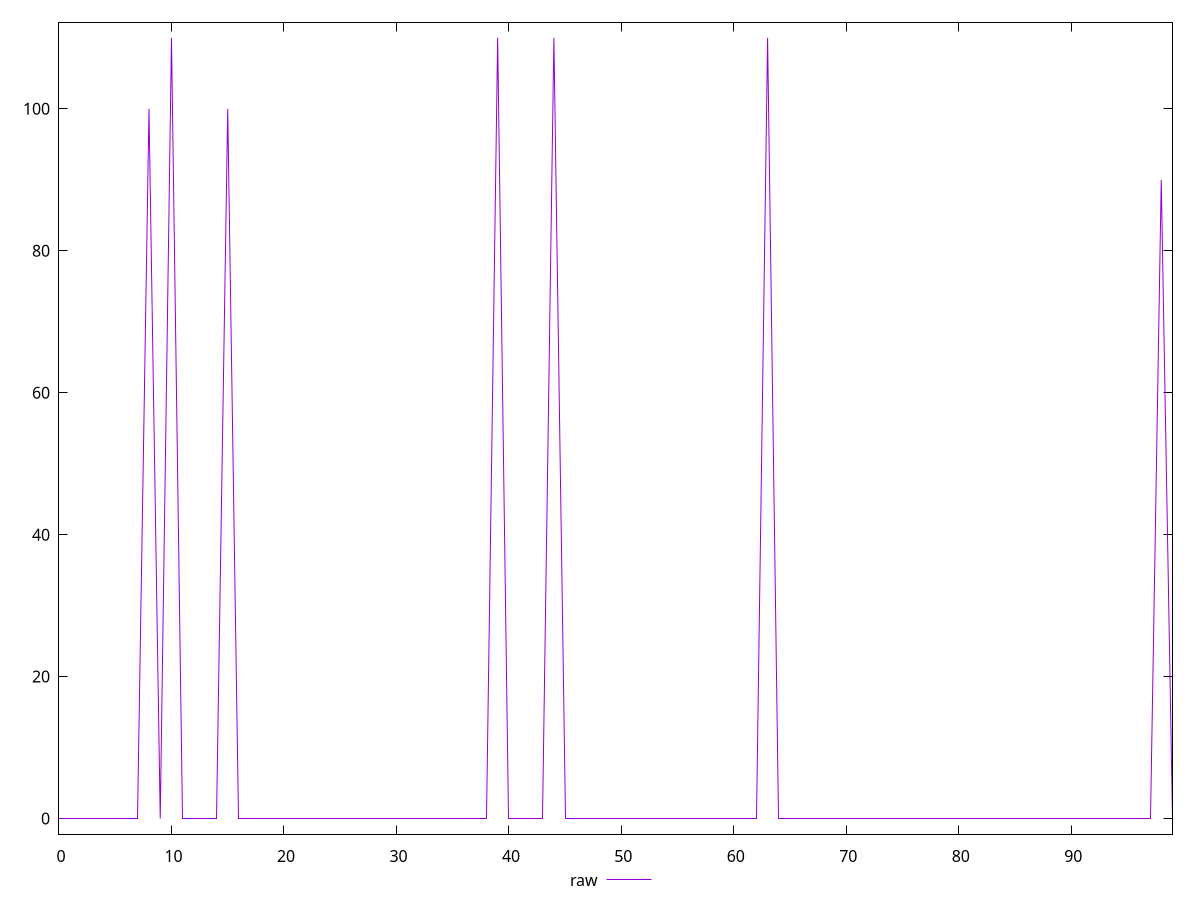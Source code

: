reset

$raw <<EOF
0 0
1 0
2 0
3 0
4 0
5 0
6 0
7 0
8 100
9 0
10 110
11 0
12 0
13 0
14 0
15 100
16 0
17 0
18 0
19 0
20 0
21 0
22 0
23 0
24 0
25 0
26 0
27 0
28 0
29 0
30 0
31 0
32 0
33 0
34 0
35 0
36 0
37 0
38 0
39 110
40 0
41 0
42 0
43 0
44 110
45 0
46 0
47 0
48 0
49 0
50 0
51 0
52 0
53 0
54 0
55 0
56 0
57 0
58 0
59 0
60 0
61 0
62 0
63 110
64 0
65 0
66 0
67 0
68 0
69 0
70 0
71 0
72 0
73 0
74 0
75 0
76 0
77 0
78 0
79 0
80 0
81 0
82 0
83 0
84 0
85 0
86 0
87 0
88 0
89 0
90 0
91 0
92 0
93 0
94 0
95 0
96 0
97 0
98 90
99 0
EOF

set key outside below
set xrange [0:99]
set yrange [-2.2:112.2]
set trange [-2.2:112.2]
set terminal svg size 640, 500 enhanced background rgb 'white'
set output "reports/report_00033_2021-03-01T14-23-16.841Z/uses-http2/samples/astro-cached/raw/values.svg"

plot $raw title "raw" with line

reset

